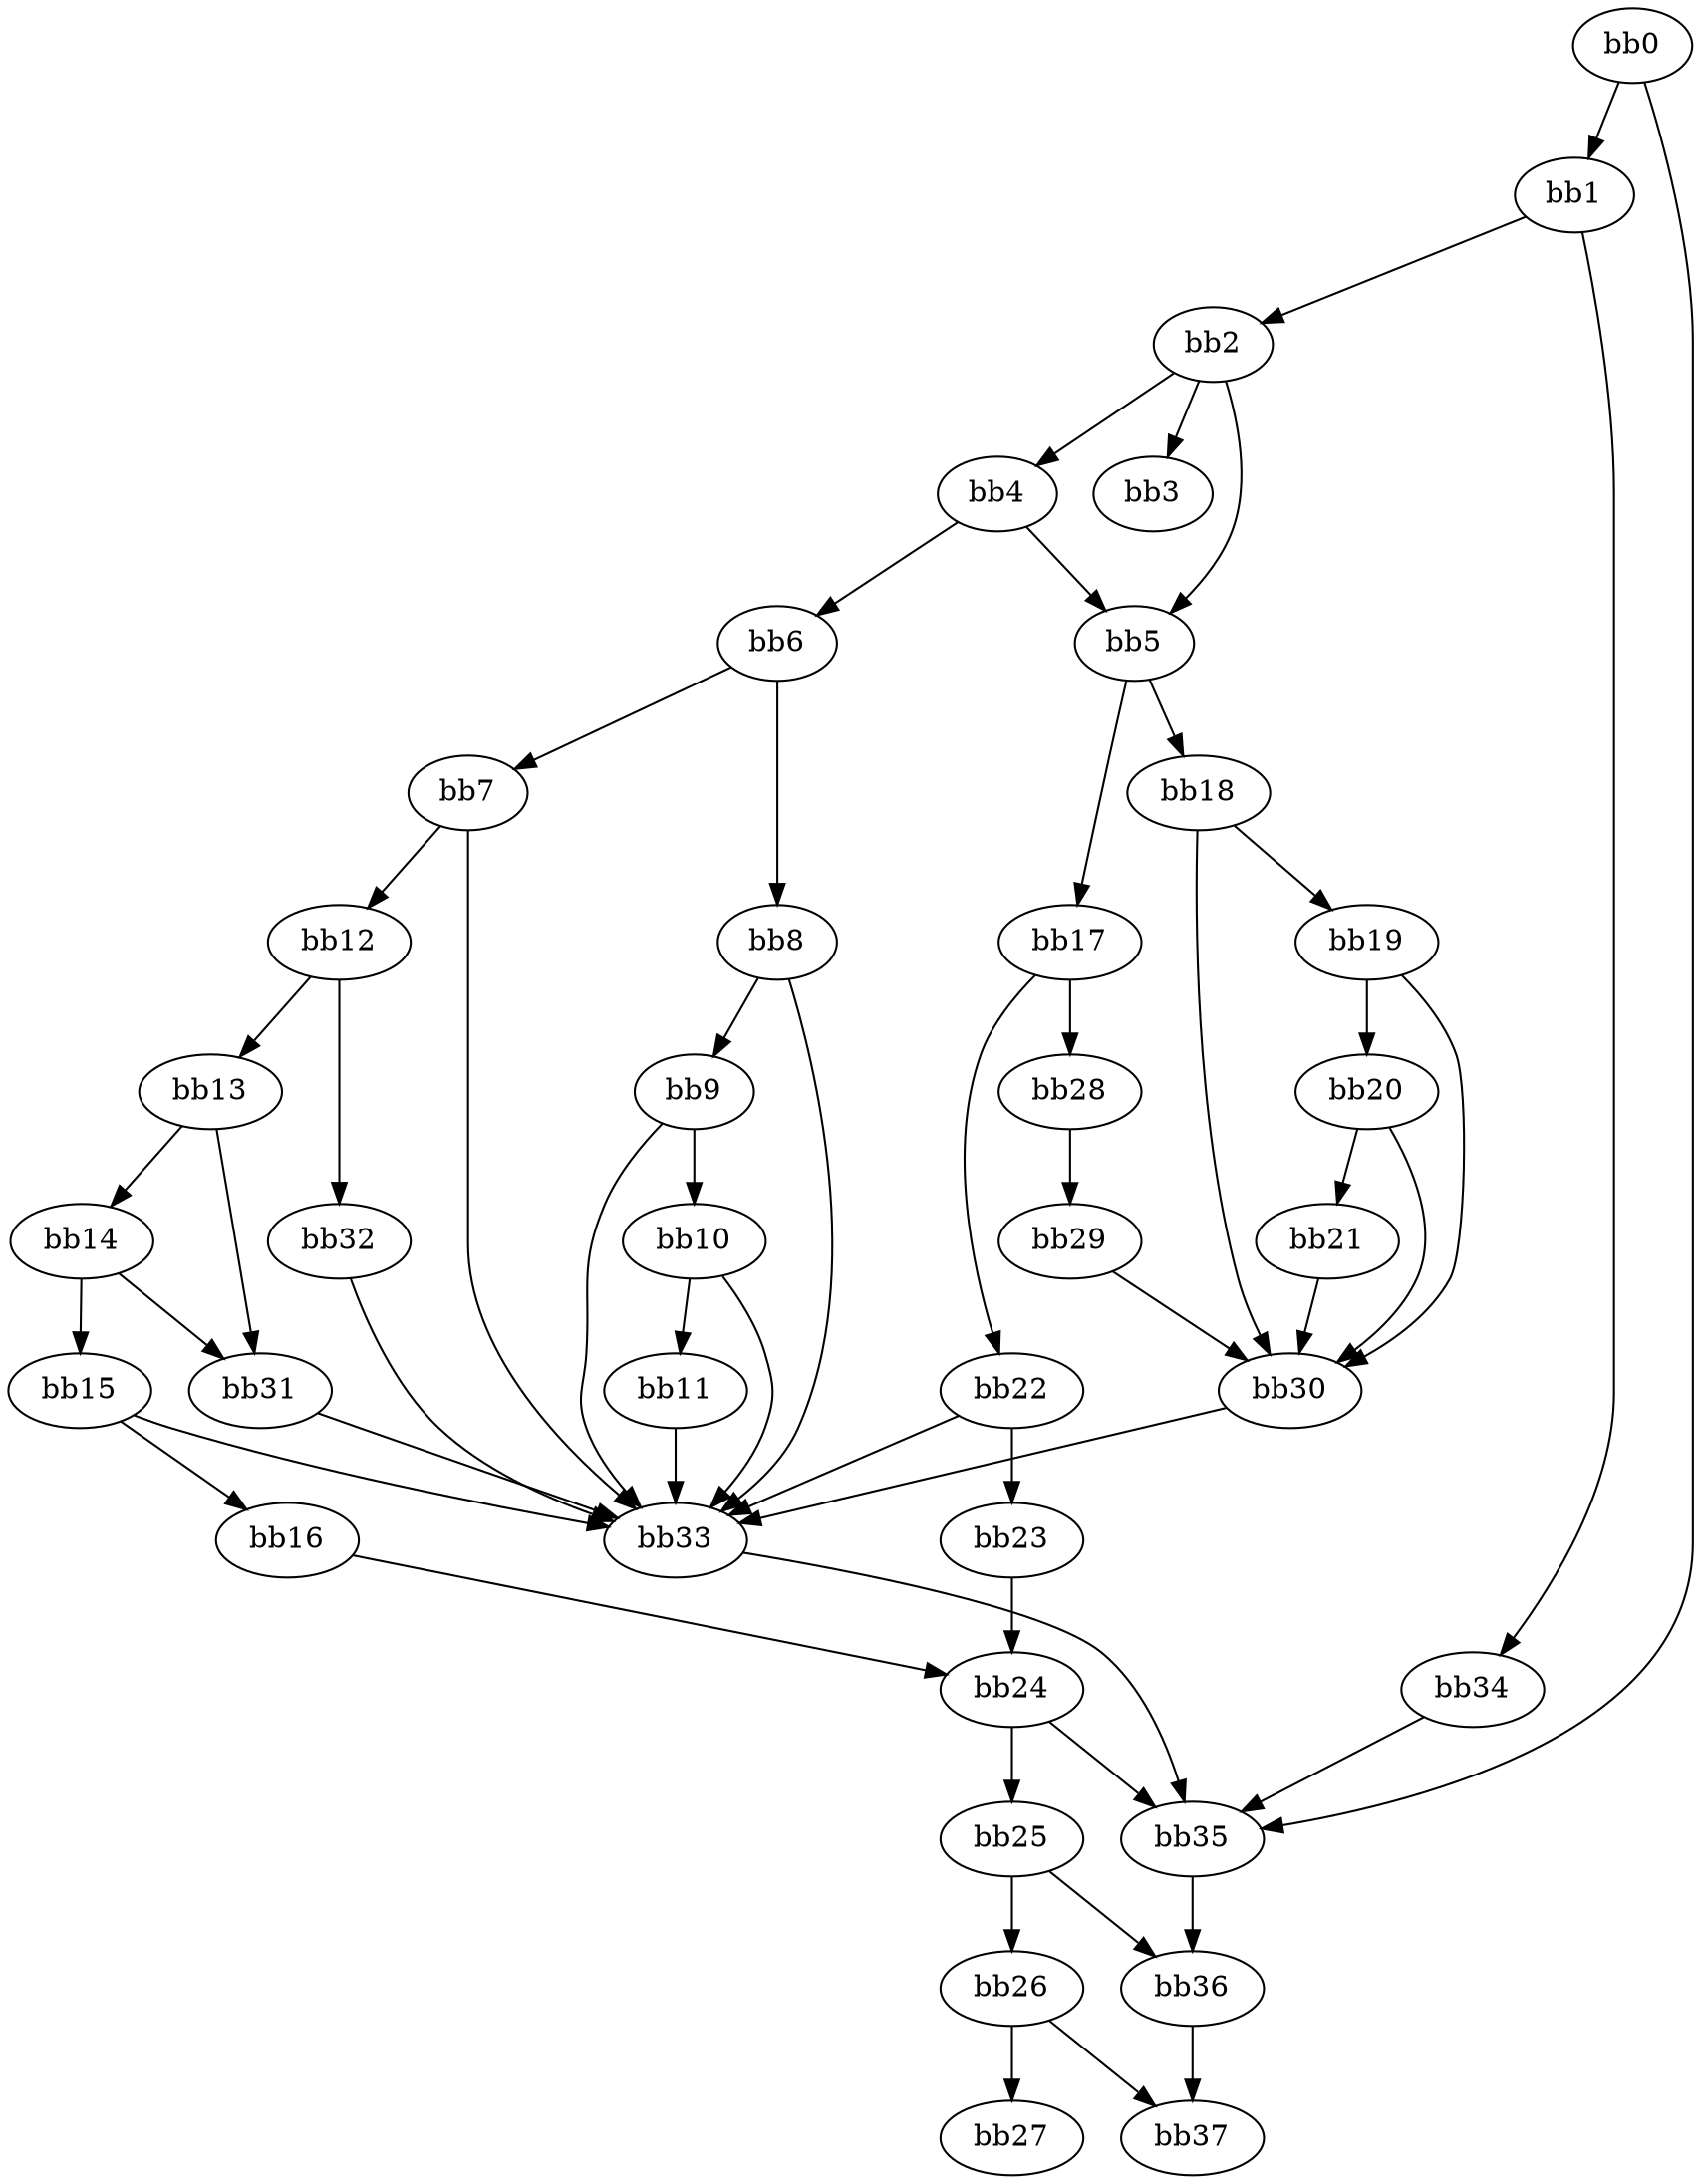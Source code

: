 digraph {
    0 [ label = "bb0\l" ]
    1 [ label = "bb1\l" ]
    2 [ label = "bb2\l" ]
    3 [ label = "bb3\l" ]
    4 [ label = "bb4\l" ]
    5 [ label = "bb5\l" ]
    6 [ label = "bb6\l" ]
    7 [ label = "bb7\l" ]
    8 [ label = "bb8\l" ]
    9 [ label = "bb9\l" ]
    10 [ label = "bb10\l" ]
    11 [ label = "bb11\l" ]
    12 [ label = "bb12\l" ]
    13 [ label = "bb13\l" ]
    14 [ label = "bb14\l" ]
    15 [ label = "bb15\l" ]
    16 [ label = "bb16\l" ]
    17 [ label = "bb17\l" ]
    18 [ label = "bb18\l" ]
    19 [ label = "bb19\l" ]
    20 [ label = "bb20\l" ]
    21 [ label = "bb21\l" ]
    22 [ label = "bb22\l" ]
    23 [ label = "bb23\l" ]
    24 [ label = "bb24\l" ]
    25 [ label = "bb25\l" ]
    26 [ label = "bb26\l" ]
    27 [ label = "bb27\l" ]
    28 [ label = "bb28\l" ]
    29 [ label = "bb29\l" ]
    30 [ label = "bb30\l" ]
    31 [ label = "bb31\l" ]
    32 [ label = "bb32\l" ]
    33 [ label = "bb33\l" ]
    34 [ label = "bb34\l" ]
    35 [ label = "bb35\l" ]
    36 [ label = "bb36\l" ]
    37 [ label = "bb37\l" ]
    0 -> 1 [ ]
    0 -> 35 [ ]
    1 -> 2 [ ]
    1 -> 34 [ ]
    2 -> 3 [ ]
    2 -> 4 [ ]
    2 -> 5 [ ]
    4 -> 5 [ ]
    4 -> 6 [ ]
    5 -> 17 [ ]
    5 -> 18 [ ]
    6 -> 7 [ ]
    6 -> 8 [ ]
    7 -> 12 [ ]
    7 -> 33 [ ]
    8 -> 9 [ ]
    8 -> 33 [ ]
    9 -> 10 [ ]
    9 -> 33 [ ]
    10 -> 11 [ ]
    10 -> 33 [ ]
    11 -> 33 [ ]
    12 -> 13 [ ]
    12 -> 32 [ ]
    13 -> 14 [ ]
    13 -> 31 [ ]
    14 -> 15 [ ]
    14 -> 31 [ ]
    15 -> 16 [ ]
    15 -> 33 [ ]
    16 -> 24 [ ]
    17 -> 22 [ ]
    17 -> 28 [ ]
    18 -> 19 [ ]
    18 -> 30 [ ]
    19 -> 20 [ ]
    19 -> 30 [ ]
    20 -> 21 [ ]
    20 -> 30 [ ]
    21 -> 30 [ ]
    22 -> 23 [ ]
    22 -> 33 [ ]
    23 -> 24 [ ]
    24 -> 25 [ ]
    24 -> 35 [ ]
    25 -> 26 [ ]
    25 -> 36 [ ]
    26 -> 27 [ ]
    26 -> 37 [ ]
    28 -> 29 [ ]
    29 -> 30 [ ]
    30 -> 33 [ ]
    31 -> 33 [ ]
    32 -> 33 [ ]
    33 -> 35 [ ]
    34 -> 35 [ ]
    35 -> 36 [ ]
    36 -> 37 [ ]
}

